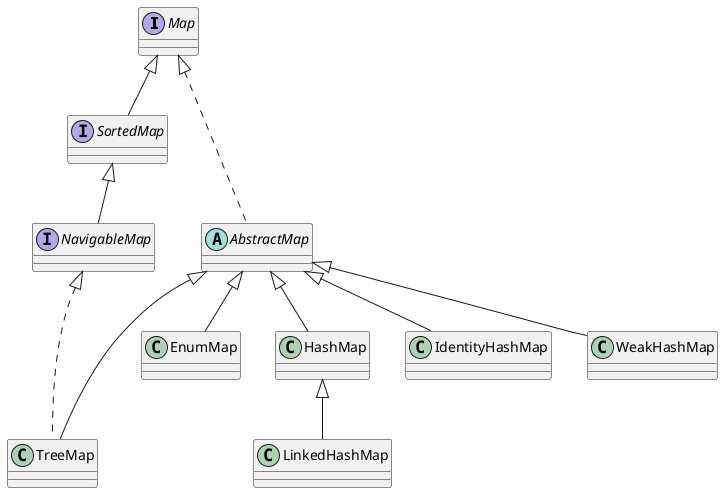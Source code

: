 @startuml

interface Map {

}

interface SortedMap {

}

interface NavigableMap {

}

abstract class AbstractMap {

}

class EnumMap {

}

class HashMap {

}

class LinkedHashMap {

}

class IdentityHashMap {

}

class TreeMap {

}

class WeakHashMap {

}


Map <|-- SortedMap
SortedMap <|-- NavigableMap

Map <|... AbstractMap
NavigableMap <|... TreeMap

AbstractMap <|-- EnumMap
AbstractMap <|-- HashMap
AbstractMap <|-- IdentityHashMap
AbstractMap <|-- TreeMap
AbstractMap <|-- WeakHashMap

HashMap <|-- LinkedHashMap


@enduml